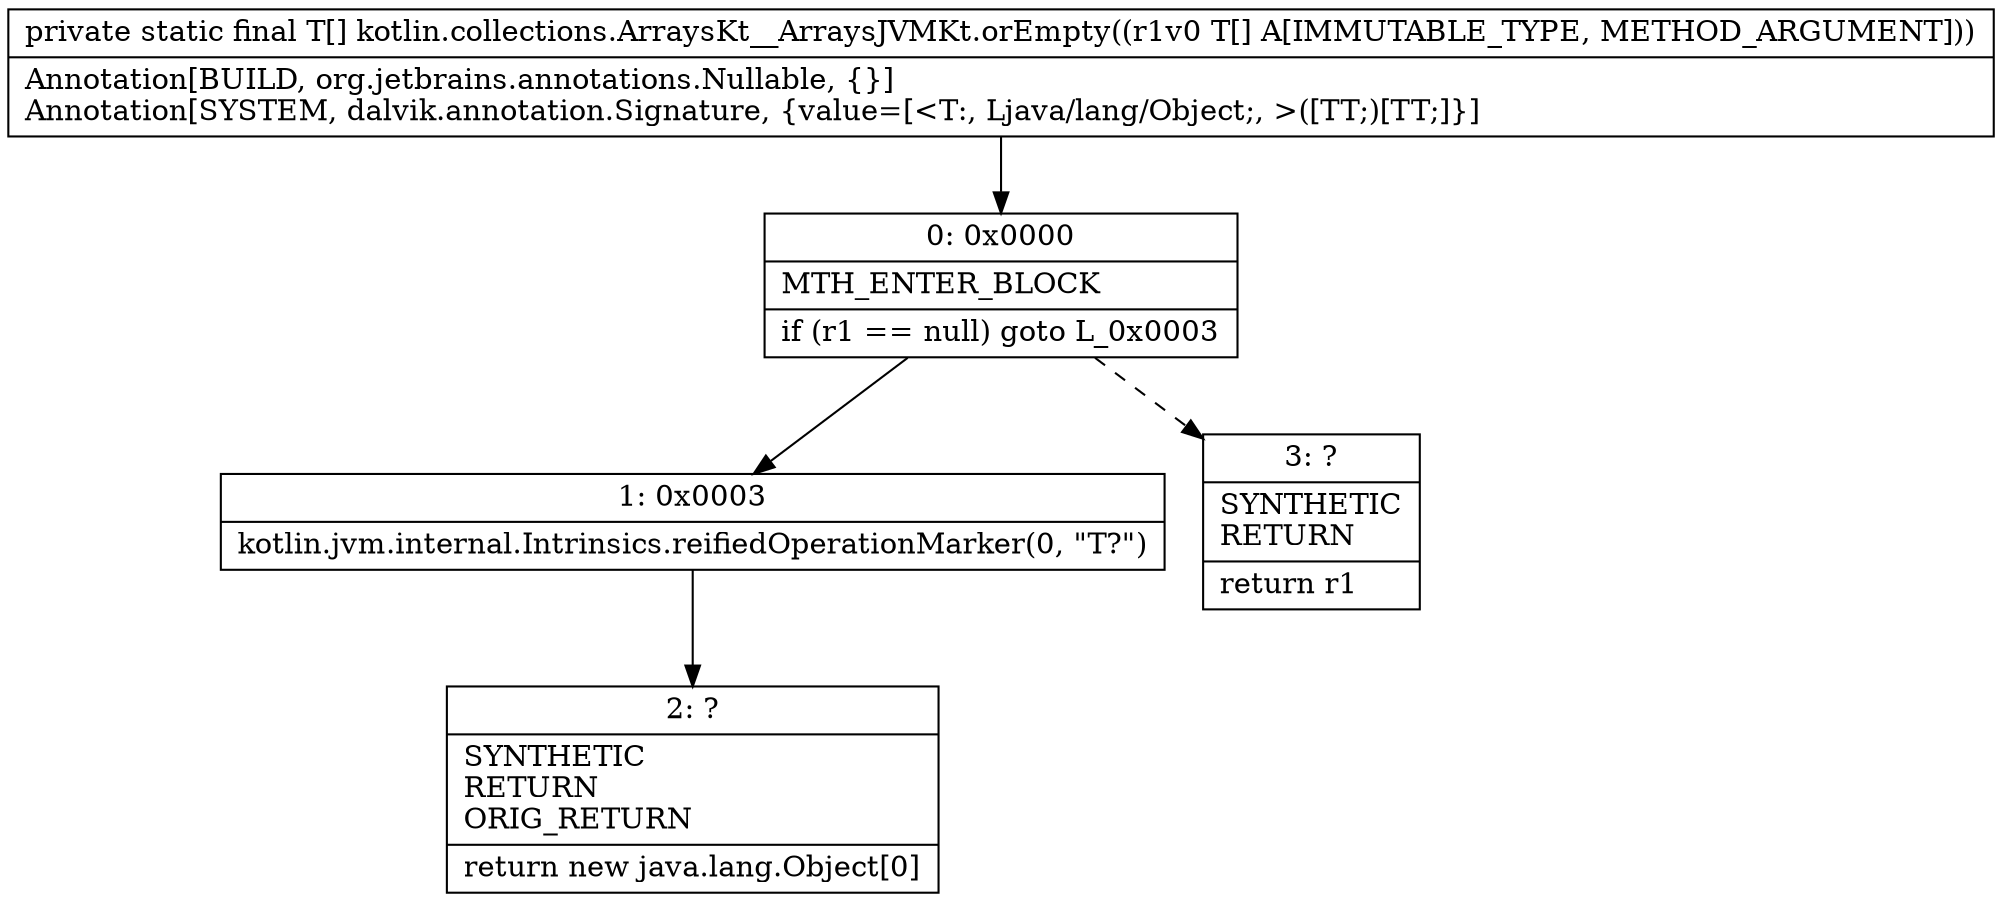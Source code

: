 digraph "CFG forkotlin.collections.ArraysKt__ArraysJVMKt.orEmpty([Ljava\/lang\/Object;)[Ljava\/lang\/Object;" {
Node_0 [shape=record,label="{0\:\ 0x0000|MTH_ENTER_BLOCK\l|if (r1 == null) goto L_0x0003\l}"];
Node_1 [shape=record,label="{1\:\ 0x0003|kotlin.jvm.internal.Intrinsics.reifiedOperationMarker(0, \"T?\")\l}"];
Node_2 [shape=record,label="{2\:\ ?|SYNTHETIC\lRETURN\lORIG_RETURN\l|return new java.lang.Object[0]\l}"];
Node_3 [shape=record,label="{3\:\ ?|SYNTHETIC\lRETURN\l|return r1\l}"];
MethodNode[shape=record,label="{private static final T[] kotlin.collections.ArraysKt__ArraysJVMKt.orEmpty((r1v0 T[] A[IMMUTABLE_TYPE, METHOD_ARGUMENT]))  | Annotation[BUILD, org.jetbrains.annotations.Nullable, \{\}]\lAnnotation[SYSTEM, dalvik.annotation.Signature, \{value=[\<T:, Ljava\/lang\/Object;, \>([TT;)[TT;]\}]\l}"];
MethodNode -> Node_0;
Node_0 -> Node_1;
Node_0 -> Node_3[style=dashed];
Node_1 -> Node_2;
}

